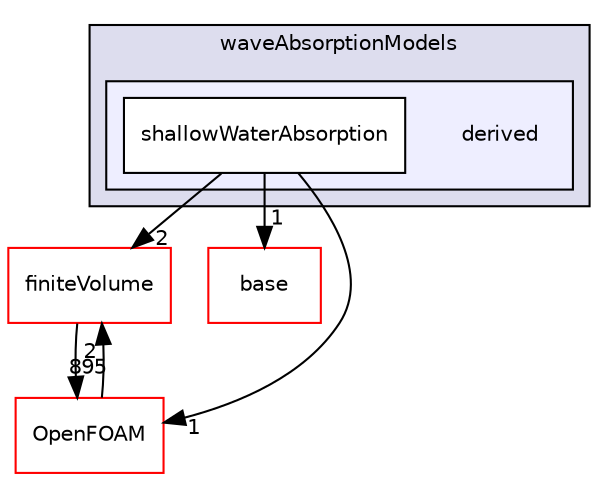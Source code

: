 digraph "src/waveModels/waveAbsorptionModels/derived" {
  bgcolor=transparent;
  compound=true
  node [ fontsize="10", fontname="Helvetica"];
  edge [ labelfontsize="10", labelfontname="Helvetica"];
  subgraph clusterdir_812dff35fe55fedb9b36e9d6339159a2 {
    graph [ bgcolor="#ddddee", pencolor="black", label="waveAbsorptionModels" fontname="Helvetica", fontsize="10", URL="dir_812dff35fe55fedb9b36e9d6339159a2.html"]
  subgraph clusterdir_4be12576e09587b1a29af9aeeab87abf {
    graph [ bgcolor="#eeeeff", pencolor="black", label="" URL="dir_4be12576e09587b1a29af9aeeab87abf.html"];
    dir_4be12576e09587b1a29af9aeeab87abf [shape=plaintext label="derived"];
    dir_b474e2914a002f9c7aa0f1200ffdb77f [shape=box label="shallowWaterAbsorption" color="black" fillcolor="white" style="filled" URL="dir_b474e2914a002f9c7aa0f1200ffdb77f.html"];
  }
  }
  dir_9bd15774b555cf7259a6fa18f99fe99b [shape=box label="finiteVolume" color="red" URL="dir_9bd15774b555cf7259a6fa18f99fe99b.html"];
  dir_dc11627dd50b3e909aec9c48d931dd3e [shape=box label="base" color="red" URL="dir_dc11627dd50b3e909aec9c48d931dd3e.html"];
  dir_c5473ff19b20e6ec4dfe5c310b3778a8 [shape=box label="OpenFOAM" color="red" URL="dir_c5473ff19b20e6ec4dfe5c310b3778a8.html"];
  dir_9bd15774b555cf7259a6fa18f99fe99b->dir_c5473ff19b20e6ec4dfe5c310b3778a8 [headlabel="895", labeldistance=1.5 headhref="dir_000814_002151.html"];
  dir_b474e2914a002f9c7aa0f1200ffdb77f->dir_9bd15774b555cf7259a6fa18f99fe99b [headlabel="2", labeldistance=1.5 headhref="dir_004124_000814.html"];
  dir_b474e2914a002f9c7aa0f1200ffdb77f->dir_dc11627dd50b3e909aec9c48d931dd3e [headlabel="1", labeldistance=1.5 headhref="dir_004124_004121.html"];
  dir_b474e2914a002f9c7aa0f1200ffdb77f->dir_c5473ff19b20e6ec4dfe5c310b3778a8 [headlabel="1", labeldistance=1.5 headhref="dir_004124_002151.html"];
  dir_c5473ff19b20e6ec4dfe5c310b3778a8->dir_9bd15774b555cf7259a6fa18f99fe99b [headlabel="2", labeldistance=1.5 headhref="dir_002151_000814.html"];
}
